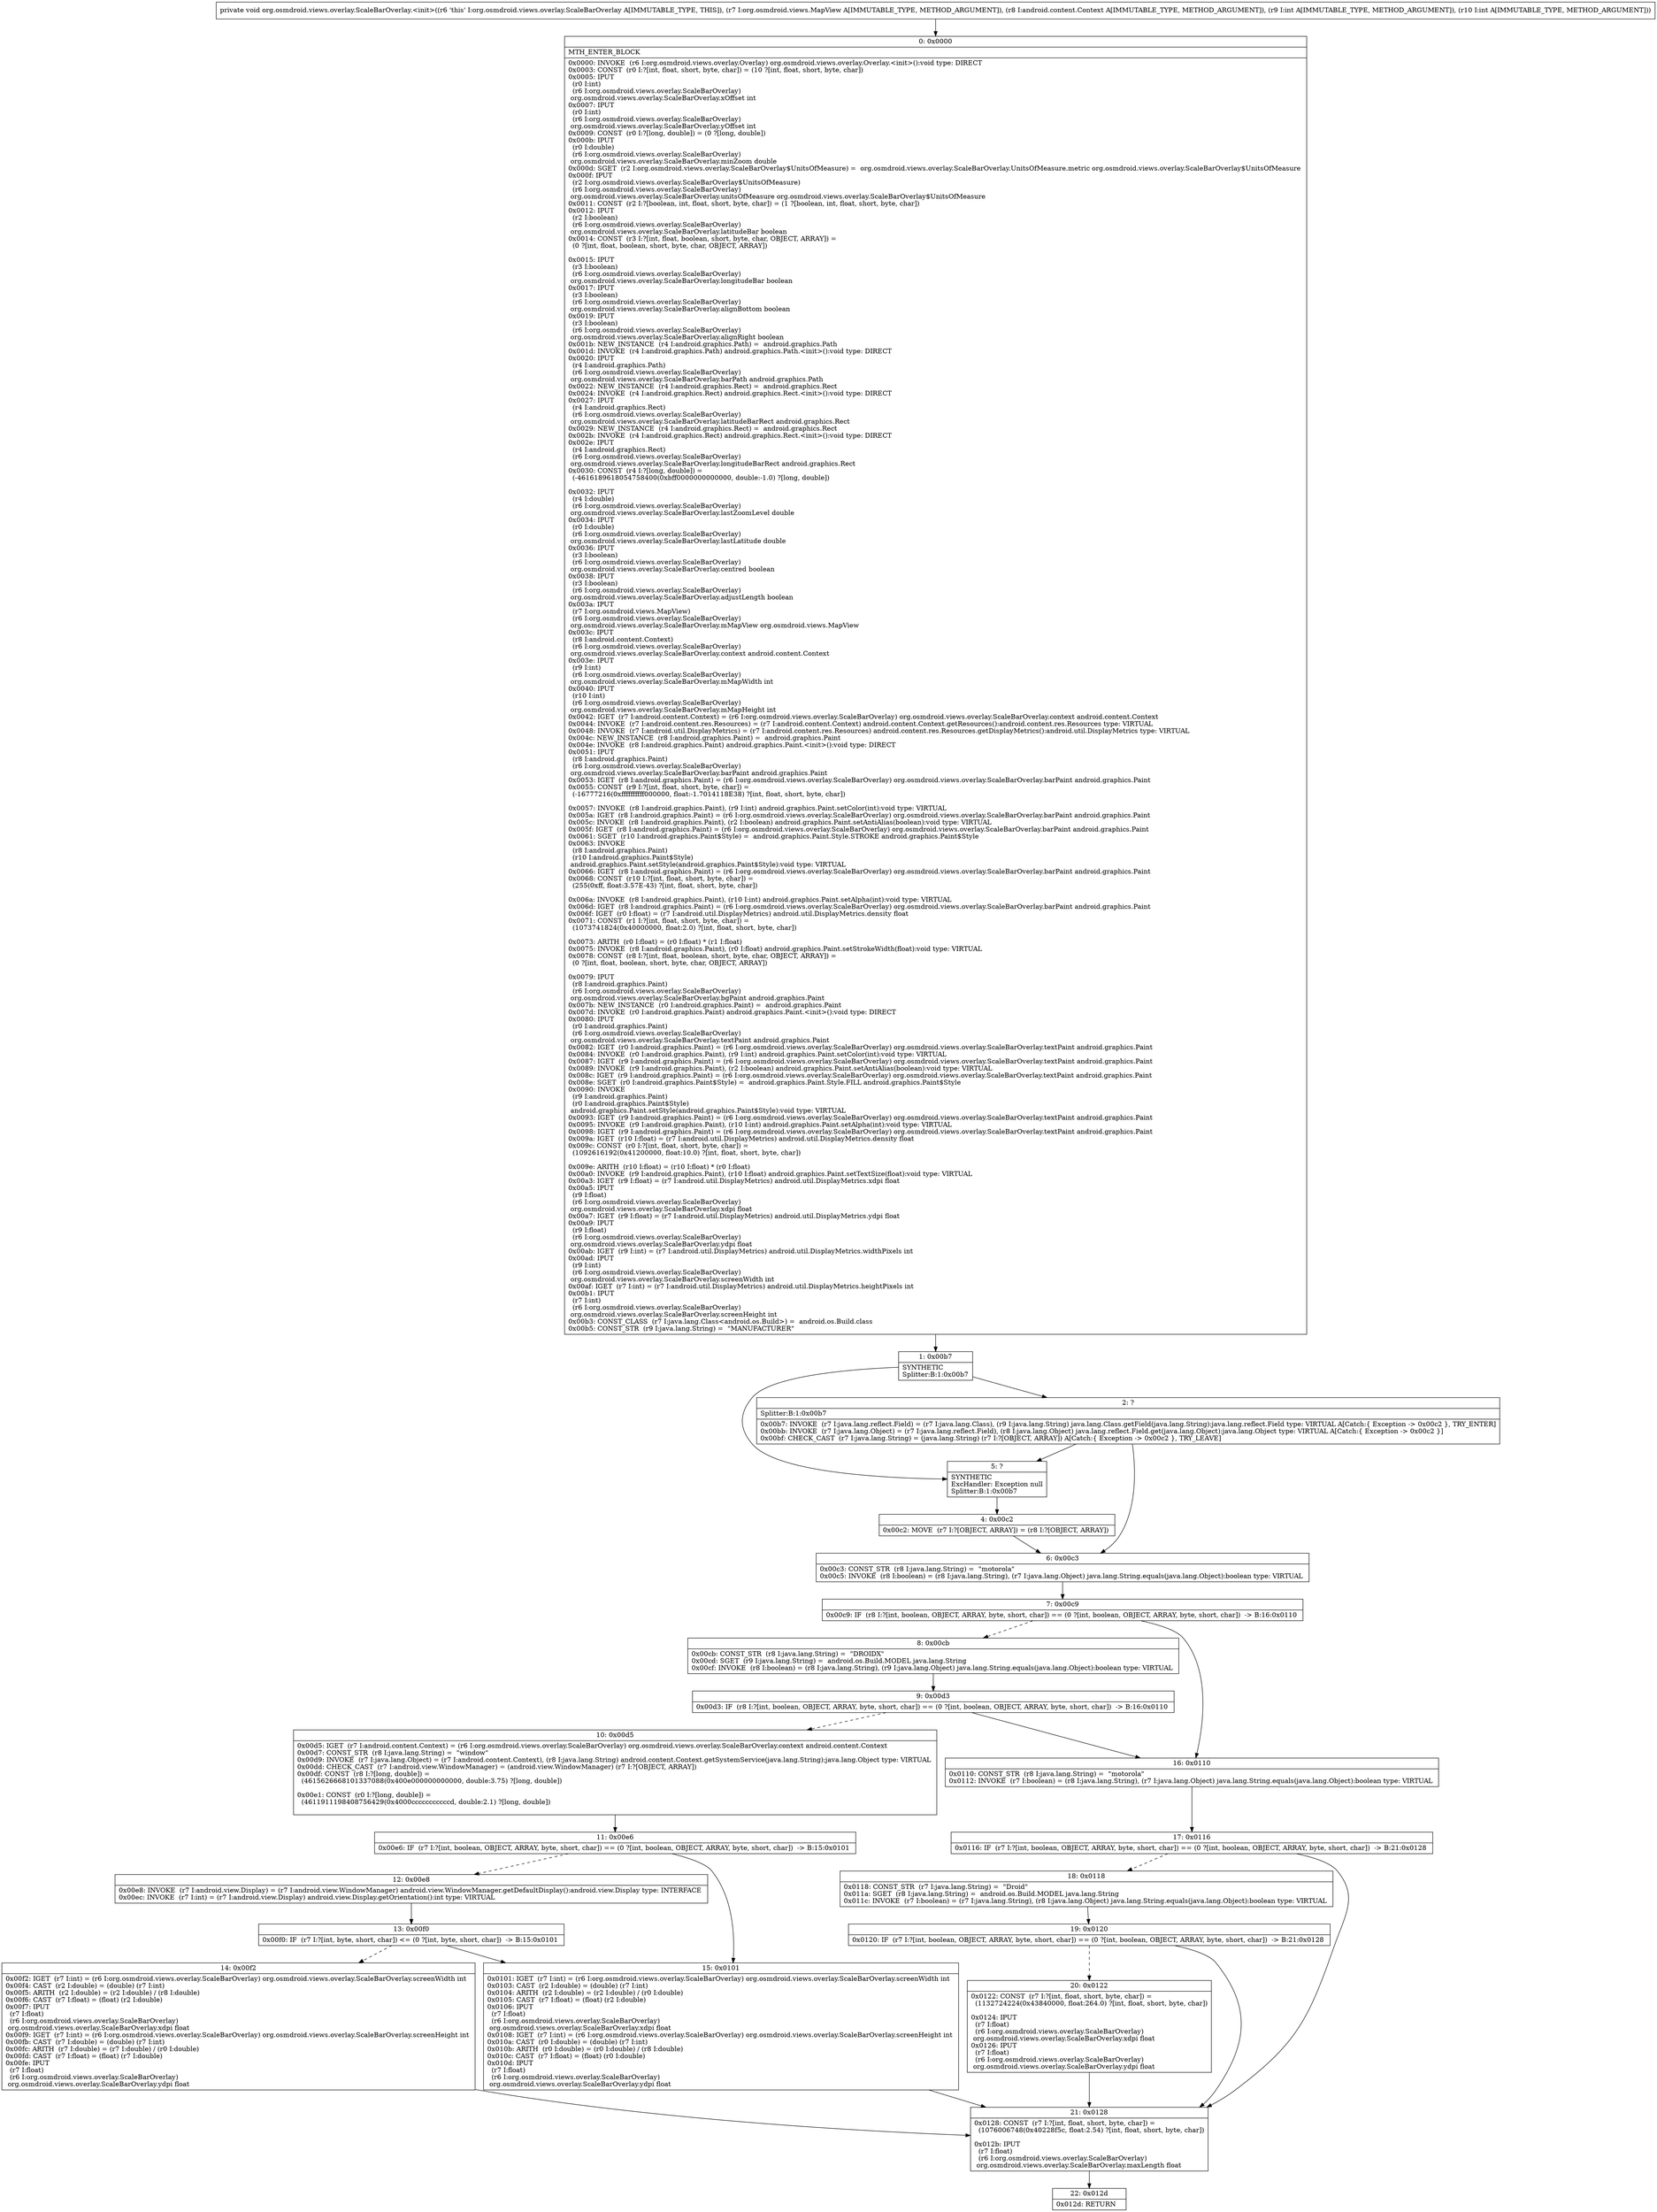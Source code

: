 digraph "CFG fororg.osmdroid.views.overlay.ScaleBarOverlay.\<init\>(Lorg\/osmdroid\/views\/MapView;Landroid\/content\/Context;II)V" {
Node_0 [shape=record,label="{0\:\ 0x0000|MTH_ENTER_BLOCK\l|0x0000: INVOKE  (r6 I:org.osmdroid.views.overlay.Overlay) org.osmdroid.views.overlay.Overlay.\<init\>():void type: DIRECT \l0x0003: CONST  (r0 I:?[int, float, short, byte, char]) = (10 ?[int, float, short, byte, char]) \l0x0005: IPUT  \l  (r0 I:int)\l  (r6 I:org.osmdroid.views.overlay.ScaleBarOverlay)\l org.osmdroid.views.overlay.ScaleBarOverlay.xOffset int \l0x0007: IPUT  \l  (r0 I:int)\l  (r6 I:org.osmdroid.views.overlay.ScaleBarOverlay)\l org.osmdroid.views.overlay.ScaleBarOverlay.yOffset int \l0x0009: CONST  (r0 I:?[long, double]) = (0 ?[long, double]) \l0x000b: IPUT  \l  (r0 I:double)\l  (r6 I:org.osmdroid.views.overlay.ScaleBarOverlay)\l org.osmdroid.views.overlay.ScaleBarOverlay.minZoom double \l0x000d: SGET  (r2 I:org.osmdroid.views.overlay.ScaleBarOverlay$UnitsOfMeasure) =  org.osmdroid.views.overlay.ScaleBarOverlay.UnitsOfMeasure.metric org.osmdroid.views.overlay.ScaleBarOverlay$UnitsOfMeasure \l0x000f: IPUT  \l  (r2 I:org.osmdroid.views.overlay.ScaleBarOverlay$UnitsOfMeasure)\l  (r6 I:org.osmdroid.views.overlay.ScaleBarOverlay)\l org.osmdroid.views.overlay.ScaleBarOverlay.unitsOfMeasure org.osmdroid.views.overlay.ScaleBarOverlay$UnitsOfMeasure \l0x0011: CONST  (r2 I:?[boolean, int, float, short, byte, char]) = (1 ?[boolean, int, float, short, byte, char]) \l0x0012: IPUT  \l  (r2 I:boolean)\l  (r6 I:org.osmdroid.views.overlay.ScaleBarOverlay)\l org.osmdroid.views.overlay.ScaleBarOverlay.latitudeBar boolean \l0x0014: CONST  (r3 I:?[int, float, boolean, short, byte, char, OBJECT, ARRAY]) = \l  (0 ?[int, float, boolean, short, byte, char, OBJECT, ARRAY])\l \l0x0015: IPUT  \l  (r3 I:boolean)\l  (r6 I:org.osmdroid.views.overlay.ScaleBarOverlay)\l org.osmdroid.views.overlay.ScaleBarOverlay.longitudeBar boolean \l0x0017: IPUT  \l  (r3 I:boolean)\l  (r6 I:org.osmdroid.views.overlay.ScaleBarOverlay)\l org.osmdroid.views.overlay.ScaleBarOverlay.alignBottom boolean \l0x0019: IPUT  \l  (r3 I:boolean)\l  (r6 I:org.osmdroid.views.overlay.ScaleBarOverlay)\l org.osmdroid.views.overlay.ScaleBarOverlay.alignRight boolean \l0x001b: NEW_INSTANCE  (r4 I:android.graphics.Path) =  android.graphics.Path \l0x001d: INVOKE  (r4 I:android.graphics.Path) android.graphics.Path.\<init\>():void type: DIRECT \l0x0020: IPUT  \l  (r4 I:android.graphics.Path)\l  (r6 I:org.osmdroid.views.overlay.ScaleBarOverlay)\l org.osmdroid.views.overlay.ScaleBarOverlay.barPath android.graphics.Path \l0x0022: NEW_INSTANCE  (r4 I:android.graphics.Rect) =  android.graphics.Rect \l0x0024: INVOKE  (r4 I:android.graphics.Rect) android.graphics.Rect.\<init\>():void type: DIRECT \l0x0027: IPUT  \l  (r4 I:android.graphics.Rect)\l  (r6 I:org.osmdroid.views.overlay.ScaleBarOverlay)\l org.osmdroid.views.overlay.ScaleBarOverlay.latitudeBarRect android.graphics.Rect \l0x0029: NEW_INSTANCE  (r4 I:android.graphics.Rect) =  android.graphics.Rect \l0x002b: INVOKE  (r4 I:android.graphics.Rect) android.graphics.Rect.\<init\>():void type: DIRECT \l0x002e: IPUT  \l  (r4 I:android.graphics.Rect)\l  (r6 I:org.osmdroid.views.overlay.ScaleBarOverlay)\l org.osmdroid.views.overlay.ScaleBarOverlay.longitudeBarRect android.graphics.Rect \l0x0030: CONST  (r4 I:?[long, double]) = \l  (\-4616189618054758400(0xbff0000000000000, double:\-1.0) ?[long, double])\l \l0x0032: IPUT  \l  (r4 I:double)\l  (r6 I:org.osmdroid.views.overlay.ScaleBarOverlay)\l org.osmdroid.views.overlay.ScaleBarOverlay.lastZoomLevel double \l0x0034: IPUT  \l  (r0 I:double)\l  (r6 I:org.osmdroid.views.overlay.ScaleBarOverlay)\l org.osmdroid.views.overlay.ScaleBarOverlay.lastLatitude double \l0x0036: IPUT  \l  (r3 I:boolean)\l  (r6 I:org.osmdroid.views.overlay.ScaleBarOverlay)\l org.osmdroid.views.overlay.ScaleBarOverlay.centred boolean \l0x0038: IPUT  \l  (r3 I:boolean)\l  (r6 I:org.osmdroid.views.overlay.ScaleBarOverlay)\l org.osmdroid.views.overlay.ScaleBarOverlay.adjustLength boolean \l0x003a: IPUT  \l  (r7 I:org.osmdroid.views.MapView)\l  (r6 I:org.osmdroid.views.overlay.ScaleBarOverlay)\l org.osmdroid.views.overlay.ScaleBarOverlay.mMapView org.osmdroid.views.MapView \l0x003c: IPUT  \l  (r8 I:android.content.Context)\l  (r6 I:org.osmdroid.views.overlay.ScaleBarOverlay)\l org.osmdroid.views.overlay.ScaleBarOverlay.context android.content.Context \l0x003e: IPUT  \l  (r9 I:int)\l  (r6 I:org.osmdroid.views.overlay.ScaleBarOverlay)\l org.osmdroid.views.overlay.ScaleBarOverlay.mMapWidth int \l0x0040: IPUT  \l  (r10 I:int)\l  (r6 I:org.osmdroid.views.overlay.ScaleBarOverlay)\l org.osmdroid.views.overlay.ScaleBarOverlay.mMapHeight int \l0x0042: IGET  (r7 I:android.content.Context) = (r6 I:org.osmdroid.views.overlay.ScaleBarOverlay) org.osmdroid.views.overlay.ScaleBarOverlay.context android.content.Context \l0x0044: INVOKE  (r7 I:android.content.res.Resources) = (r7 I:android.content.Context) android.content.Context.getResources():android.content.res.Resources type: VIRTUAL \l0x0048: INVOKE  (r7 I:android.util.DisplayMetrics) = (r7 I:android.content.res.Resources) android.content.res.Resources.getDisplayMetrics():android.util.DisplayMetrics type: VIRTUAL \l0x004c: NEW_INSTANCE  (r8 I:android.graphics.Paint) =  android.graphics.Paint \l0x004e: INVOKE  (r8 I:android.graphics.Paint) android.graphics.Paint.\<init\>():void type: DIRECT \l0x0051: IPUT  \l  (r8 I:android.graphics.Paint)\l  (r6 I:org.osmdroid.views.overlay.ScaleBarOverlay)\l org.osmdroid.views.overlay.ScaleBarOverlay.barPaint android.graphics.Paint \l0x0053: IGET  (r8 I:android.graphics.Paint) = (r6 I:org.osmdroid.views.overlay.ScaleBarOverlay) org.osmdroid.views.overlay.ScaleBarOverlay.barPaint android.graphics.Paint \l0x0055: CONST  (r9 I:?[int, float, short, byte, char]) = \l  (\-16777216(0xffffffffff000000, float:\-1.7014118E38) ?[int, float, short, byte, char])\l \l0x0057: INVOKE  (r8 I:android.graphics.Paint), (r9 I:int) android.graphics.Paint.setColor(int):void type: VIRTUAL \l0x005a: IGET  (r8 I:android.graphics.Paint) = (r6 I:org.osmdroid.views.overlay.ScaleBarOverlay) org.osmdroid.views.overlay.ScaleBarOverlay.barPaint android.graphics.Paint \l0x005c: INVOKE  (r8 I:android.graphics.Paint), (r2 I:boolean) android.graphics.Paint.setAntiAlias(boolean):void type: VIRTUAL \l0x005f: IGET  (r8 I:android.graphics.Paint) = (r6 I:org.osmdroid.views.overlay.ScaleBarOverlay) org.osmdroid.views.overlay.ScaleBarOverlay.barPaint android.graphics.Paint \l0x0061: SGET  (r10 I:android.graphics.Paint$Style) =  android.graphics.Paint.Style.STROKE android.graphics.Paint$Style \l0x0063: INVOKE  \l  (r8 I:android.graphics.Paint)\l  (r10 I:android.graphics.Paint$Style)\l android.graphics.Paint.setStyle(android.graphics.Paint$Style):void type: VIRTUAL \l0x0066: IGET  (r8 I:android.graphics.Paint) = (r6 I:org.osmdroid.views.overlay.ScaleBarOverlay) org.osmdroid.views.overlay.ScaleBarOverlay.barPaint android.graphics.Paint \l0x0068: CONST  (r10 I:?[int, float, short, byte, char]) = \l  (255(0xff, float:3.57E\-43) ?[int, float, short, byte, char])\l \l0x006a: INVOKE  (r8 I:android.graphics.Paint), (r10 I:int) android.graphics.Paint.setAlpha(int):void type: VIRTUAL \l0x006d: IGET  (r8 I:android.graphics.Paint) = (r6 I:org.osmdroid.views.overlay.ScaleBarOverlay) org.osmdroid.views.overlay.ScaleBarOverlay.barPaint android.graphics.Paint \l0x006f: IGET  (r0 I:float) = (r7 I:android.util.DisplayMetrics) android.util.DisplayMetrics.density float \l0x0071: CONST  (r1 I:?[int, float, short, byte, char]) = \l  (1073741824(0x40000000, float:2.0) ?[int, float, short, byte, char])\l \l0x0073: ARITH  (r0 I:float) = (r0 I:float) * (r1 I:float) \l0x0075: INVOKE  (r8 I:android.graphics.Paint), (r0 I:float) android.graphics.Paint.setStrokeWidth(float):void type: VIRTUAL \l0x0078: CONST  (r8 I:?[int, float, boolean, short, byte, char, OBJECT, ARRAY]) = \l  (0 ?[int, float, boolean, short, byte, char, OBJECT, ARRAY])\l \l0x0079: IPUT  \l  (r8 I:android.graphics.Paint)\l  (r6 I:org.osmdroid.views.overlay.ScaleBarOverlay)\l org.osmdroid.views.overlay.ScaleBarOverlay.bgPaint android.graphics.Paint \l0x007b: NEW_INSTANCE  (r0 I:android.graphics.Paint) =  android.graphics.Paint \l0x007d: INVOKE  (r0 I:android.graphics.Paint) android.graphics.Paint.\<init\>():void type: DIRECT \l0x0080: IPUT  \l  (r0 I:android.graphics.Paint)\l  (r6 I:org.osmdroid.views.overlay.ScaleBarOverlay)\l org.osmdroid.views.overlay.ScaleBarOverlay.textPaint android.graphics.Paint \l0x0082: IGET  (r0 I:android.graphics.Paint) = (r6 I:org.osmdroid.views.overlay.ScaleBarOverlay) org.osmdroid.views.overlay.ScaleBarOverlay.textPaint android.graphics.Paint \l0x0084: INVOKE  (r0 I:android.graphics.Paint), (r9 I:int) android.graphics.Paint.setColor(int):void type: VIRTUAL \l0x0087: IGET  (r9 I:android.graphics.Paint) = (r6 I:org.osmdroid.views.overlay.ScaleBarOverlay) org.osmdroid.views.overlay.ScaleBarOverlay.textPaint android.graphics.Paint \l0x0089: INVOKE  (r9 I:android.graphics.Paint), (r2 I:boolean) android.graphics.Paint.setAntiAlias(boolean):void type: VIRTUAL \l0x008c: IGET  (r9 I:android.graphics.Paint) = (r6 I:org.osmdroid.views.overlay.ScaleBarOverlay) org.osmdroid.views.overlay.ScaleBarOverlay.textPaint android.graphics.Paint \l0x008e: SGET  (r0 I:android.graphics.Paint$Style) =  android.graphics.Paint.Style.FILL android.graphics.Paint$Style \l0x0090: INVOKE  \l  (r9 I:android.graphics.Paint)\l  (r0 I:android.graphics.Paint$Style)\l android.graphics.Paint.setStyle(android.graphics.Paint$Style):void type: VIRTUAL \l0x0093: IGET  (r9 I:android.graphics.Paint) = (r6 I:org.osmdroid.views.overlay.ScaleBarOverlay) org.osmdroid.views.overlay.ScaleBarOverlay.textPaint android.graphics.Paint \l0x0095: INVOKE  (r9 I:android.graphics.Paint), (r10 I:int) android.graphics.Paint.setAlpha(int):void type: VIRTUAL \l0x0098: IGET  (r9 I:android.graphics.Paint) = (r6 I:org.osmdroid.views.overlay.ScaleBarOverlay) org.osmdroid.views.overlay.ScaleBarOverlay.textPaint android.graphics.Paint \l0x009a: IGET  (r10 I:float) = (r7 I:android.util.DisplayMetrics) android.util.DisplayMetrics.density float \l0x009c: CONST  (r0 I:?[int, float, short, byte, char]) = \l  (1092616192(0x41200000, float:10.0) ?[int, float, short, byte, char])\l \l0x009e: ARITH  (r10 I:float) = (r10 I:float) * (r0 I:float) \l0x00a0: INVOKE  (r9 I:android.graphics.Paint), (r10 I:float) android.graphics.Paint.setTextSize(float):void type: VIRTUAL \l0x00a3: IGET  (r9 I:float) = (r7 I:android.util.DisplayMetrics) android.util.DisplayMetrics.xdpi float \l0x00a5: IPUT  \l  (r9 I:float)\l  (r6 I:org.osmdroid.views.overlay.ScaleBarOverlay)\l org.osmdroid.views.overlay.ScaleBarOverlay.xdpi float \l0x00a7: IGET  (r9 I:float) = (r7 I:android.util.DisplayMetrics) android.util.DisplayMetrics.ydpi float \l0x00a9: IPUT  \l  (r9 I:float)\l  (r6 I:org.osmdroid.views.overlay.ScaleBarOverlay)\l org.osmdroid.views.overlay.ScaleBarOverlay.ydpi float \l0x00ab: IGET  (r9 I:int) = (r7 I:android.util.DisplayMetrics) android.util.DisplayMetrics.widthPixels int \l0x00ad: IPUT  \l  (r9 I:int)\l  (r6 I:org.osmdroid.views.overlay.ScaleBarOverlay)\l org.osmdroid.views.overlay.ScaleBarOverlay.screenWidth int \l0x00af: IGET  (r7 I:int) = (r7 I:android.util.DisplayMetrics) android.util.DisplayMetrics.heightPixels int \l0x00b1: IPUT  \l  (r7 I:int)\l  (r6 I:org.osmdroid.views.overlay.ScaleBarOverlay)\l org.osmdroid.views.overlay.ScaleBarOverlay.screenHeight int \l0x00b3: CONST_CLASS  (r7 I:java.lang.Class\<android.os.Build\>) =  android.os.Build.class \l0x00b5: CONST_STR  (r9 I:java.lang.String) =  \"MANUFACTURER\" \l}"];
Node_1 [shape=record,label="{1\:\ 0x00b7|SYNTHETIC\lSplitter:B:1:0x00b7\l}"];
Node_2 [shape=record,label="{2\:\ ?|Splitter:B:1:0x00b7\l|0x00b7: INVOKE  (r7 I:java.lang.reflect.Field) = (r7 I:java.lang.Class), (r9 I:java.lang.String) java.lang.Class.getField(java.lang.String):java.lang.reflect.Field type: VIRTUAL A[Catch:\{ Exception \-\> 0x00c2 \}, TRY_ENTER]\l0x00bb: INVOKE  (r7 I:java.lang.Object) = (r7 I:java.lang.reflect.Field), (r8 I:java.lang.Object) java.lang.reflect.Field.get(java.lang.Object):java.lang.Object type: VIRTUAL A[Catch:\{ Exception \-\> 0x00c2 \}]\l0x00bf: CHECK_CAST  (r7 I:java.lang.String) = (java.lang.String) (r7 I:?[OBJECT, ARRAY]) A[Catch:\{ Exception \-\> 0x00c2 \}, TRY_LEAVE]\l}"];
Node_4 [shape=record,label="{4\:\ 0x00c2|0x00c2: MOVE  (r7 I:?[OBJECT, ARRAY]) = (r8 I:?[OBJECT, ARRAY]) \l}"];
Node_5 [shape=record,label="{5\:\ ?|SYNTHETIC\lExcHandler: Exception null\lSplitter:B:1:0x00b7\l}"];
Node_6 [shape=record,label="{6\:\ 0x00c3|0x00c3: CONST_STR  (r8 I:java.lang.String) =  \"motorola\" \l0x00c5: INVOKE  (r8 I:boolean) = (r8 I:java.lang.String), (r7 I:java.lang.Object) java.lang.String.equals(java.lang.Object):boolean type: VIRTUAL \l}"];
Node_7 [shape=record,label="{7\:\ 0x00c9|0x00c9: IF  (r8 I:?[int, boolean, OBJECT, ARRAY, byte, short, char]) == (0 ?[int, boolean, OBJECT, ARRAY, byte, short, char])  \-\> B:16:0x0110 \l}"];
Node_8 [shape=record,label="{8\:\ 0x00cb|0x00cb: CONST_STR  (r8 I:java.lang.String) =  \"DROIDX\" \l0x00cd: SGET  (r9 I:java.lang.String) =  android.os.Build.MODEL java.lang.String \l0x00cf: INVOKE  (r8 I:boolean) = (r8 I:java.lang.String), (r9 I:java.lang.Object) java.lang.String.equals(java.lang.Object):boolean type: VIRTUAL \l}"];
Node_9 [shape=record,label="{9\:\ 0x00d3|0x00d3: IF  (r8 I:?[int, boolean, OBJECT, ARRAY, byte, short, char]) == (0 ?[int, boolean, OBJECT, ARRAY, byte, short, char])  \-\> B:16:0x0110 \l}"];
Node_10 [shape=record,label="{10\:\ 0x00d5|0x00d5: IGET  (r7 I:android.content.Context) = (r6 I:org.osmdroid.views.overlay.ScaleBarOverlay) org.osmdroid.views.overlay.ScaleBarOverlay.context android.content.Context \l0x00d7: CONST_STR  (r8 I:java.lang.String) =  \"window\" \l0x00d9: INVOKE  (r7 I:java.lang.Object) = (r7 I:android.content.Context), (r8 I:java.lang.String) android.content.Context.getSystemService(java.lang.String):java.lang.Object type: VIRTUAL \l0x00dd: CHECK_CAST  (r7 I:android.view.WindowManager) = (android.view.WindowManager) (r7 I:?[OBJECT, ARRAY]) \l0x00df: CONST  (r8 I:?[long, double]) = \l  (4615626668101337088(0x400e000000000000, double:3.75) ?[long, double])\l \l0x00e1: CONST  (r0 I:?[long, double]) = \l  (4611911198408756429(0x4000cccccccccccd, double:2.1) ?[long, double])\l \l}"];
Node_11 [shape=record,label="{11\:\ 0x00e6|0x00e6: IF  (r7 I:?[int, boolean, OBJECT, ARRAY, byte, short, char]) == (0 ?[int, boolean, OBJECT, ARRAY, byte, short, char])  \-\> B:15:0x0101 \l}"];
Node_12 [shape=record,label="{12\:\ 0x00e8|0x00e8: INVOKE  (r7 I:android.view.Display) = (r7 I:android.view.WindowManager) android.view.WindowManager.getDefaultDisplay():android.view.Display type: INTERFACE \l0x00ec: INVOKE  (r7 I:int) = (r7 I:android.view.Display) android.view.Display.getOrientation():int type: VIRTUAL \l}"];
Node_13 [shape=record,label="{13\:\ 0x00f0|0x00f0: IF  (r7 I:?[int, byte, short, char]) \<= (0 ?[int, byte, short, char])  \-\> B:15:0x0101 \l}"];
Node_14 [shape=record,label="{14\:\ 0x00f2|0x00f2: IGET  (r7 I:int) = (r6 I:org.osmdroid.views.overlay.ScaleBarOverlay) org.osmdroid.views.overlay.ScaleBarOverlay.screenWidth int \l0x00f4: CAST  (r2 I:double) = (double) (r7 I:int) \l0x00f5: ARITH  (r2 I:double) = (r2 I:double) \/ (r8 I:double) \l0x00f6: CAST  (r7 I:float) = (float) (r2 I:double) \l0x00f7: IPUT  \l  (r7 I:float)\l  (r6 I:org.osmdroid.views.overlay.ScaleBarOverlay)\l org.osmdroid.views.overlay.ScaleBarOverlay.xdpi float \l0x00f9: IGET  (r7 I:int) = (r6 I:org.osmdroid.views.overlay.ScaleBarOverlay) org.osmdroid.views.overlay.ScaleBarOverlay.screenHeight int \l0x00fb: CAST  (r7 I:double) = (double) (r7 I:int) \l0x00fc: ARITH  (r7 I:double) = (r7 I:double) \/ (r0 I:double) \l0x00fd: CAST  (r7 I:float) = (float) (r7 I:double) \l0x00fe: IPUT  \l  (r7 I:float)\l  (r6 I:org.osmdroid.views.overlay.ScaleBarOverlay)\l org.osmdroid.views.overlay.ScaleBarOverlay.ydpi float \l}"];
Node_15 [shape=record,label="{15\:\ 0x0101|0x0101: IGET  (r7 I:int) = (r6 I:org.osmdroid.views.overlay.ScaleBarOverlay) org.osmdroid.views.overlay.ScaleBarOverlay.screenWidth int \l0x0103: CAST  (r2 I:double) = (double) (r7 I:int) \l0x0104: ARITH  (r2 I:double) = (r2 I:double) \/ (r0 I:double) \l0x0105: CAST  (r7 I:float) = (float) (r2 I:double) \l0x0106: IPUT  \l  (r7 I:float)\l  (r6 I:org.osmdroid.views.overlay.ScaleBarOverlay)\l org.osmdroid.views.overlay.ScaleBarOverlay.xdpi float \l0x0108: IGET  (r7 I:int) = (r6 I:org.osmdroid.views.overlay.ScaleBarOverlay) org.osmdroid.views.overlay.ScaleBarOverlay.screenHeight int \l0x010a: CAST  (r0 I:double) = (double) (r7 I:int) \l0x010b: ARITH  (r0 I:double) = (r0 I:double) \/ (r8 I:double) \l0x010c: CAST  (r7 I:float) = (float) (r0 I:double) \l0x010d: IPUT  \l  (r7 I:float)\l  (r6 I:org.osmdroid.views.overlay.ScaleBarOverlay)\l org.osmdroid.views.overlay.ScaleBarOverlay.ydpi float \l}"];
Node_16 [shape=record,label="{16\:\ 0x0110|0x0110: CONST_STR  (r8 I:java.lang.String) =  \"motorola\" \l0x0112: INVOKE  (r7 I:boolean) = (r8 I:java.lang.String), (r7 I:java.lang.Object) java.lang.String.equals(java.lang.Object):boolean type: VIRTUAL \l}"];
Node_17 [shape=record,label="{17\:\ 0x0116|0x0116: IF  (r7 I:?[int, boolean, OBJECT, ARRAY, byte, short, char]) == (0 ?[int, boolean, OBJECT, ARRAY, byte, short, char])  \-\> B:21:0x0128 \l}"];
Node_18 [shape=record,label="{18\:\ 0x0118|0x0118: CONST_STR  (r7 I:java.lang.String) =  \"Droid\" \l0x011a: SGET  (r8 I:java.lang.String) =  android.os.Build.MODEL java.lang.String \l0x011c: INVOKE  (r7 I:boolean) = (r7 I:java.lang.String), (r8 I:java.lang.Object) java.lang.String.equals(java.lang.Object):boolean type: VIRTUAL \l}"];
Node_19 [shape=record,label="{19\:\ 0x0120|0x0120: IF  (r7 I:?[int, boolean, OBJECT, ARRAY, byte, short, char]) == (0 ?[int, boolean, OBJECT, ARRAY, byte, short, char])  \-\> B:21:0x0128 \l}"];
Node_20 [shape=record,label="{20\:\ 0x0122|0x0122: CONST  (r7 I:?[int, float, short, byte, char]) = \l  (1132724224(0x43840000, float:264.0) ?[int, float, short, byte, char])\l \l0x0124: IPUT  \l  (r7 I:float)\l  (r6 I:org.osmdroid.views.overlay.ScaleBarOverlay)\l org.osmdroid.views.overlay.ScaleBarOverlay.xdpi float \l0x0126: IPUT  \l  (r7 I:float)\l  (r6 I:org.osmdroid.views.overlay.ScaleBarOverlay)\l org.osmdroid.views.overlay.ScaleBarOverlay.ydpi float \l}"];
Node_21 [shape=record,label="{21\:\ 0x0128|0x0128: CONST  (r7 I:?[int, float, short, byte, char]) = \l  (1076006748(0x40228f5c, float:2.54) ?[int, float, short, byte, char])\l \l0x012b: IPUT  \l  (r7 I:float)\l  (r6 I:org.osmdroid.views.overlay.ScaleBarOverlay)\l org.osmdroid.views.overlay.ScaleBarOverlay.maxLength float \l}"];
Node_22 [shape=record,label="{22\:\ 0x012d|0x012d: RETURN   \l}"];
MethodNode[shape=record,label="{private void org.osmdroid.views.overlay.ScaleBarOverlay.\<init\>((r6 'this' I:org.osmdroid.views.overlay.ScaleBarOverlay A[IMMUTABLE_TYPE, THIS]), (r7 I:org.osmdroid.views.MapView A[IMMUTABLE_TYPE, METHOD_ARGUMENT]), (r8 I:android.content.Context A[IMMUTABLE_TYPE, METHOD_ARGUMENT]), (r9 I:int A[IMMUTABLE_TYPE, METHOD_ARGUMENT]), (r10 I:int A[IMMUTABLE_TYPE, METHOD_ARGUMENT])) }"];
MethodNode -> Node_0;
Node_0 -> Node_1;
Node_1 -> Node_2;
Node_1 -> Node_5;
Node_2 -> Node_5;
Node_2 -> Node_6;
Node_4 -> Node_6;
Node_5 -> Node_4;
Node_6 -> Node_7;
Node_7 -> Node_8[style=dashed];
Node_7 -> Node_16;
Node_8 -> Node_9;
Node_9 -> Node_10[style=dashed];
Node_9 -> Node_16;
Node_10 -> Node_11;
Node_11 -> Node_12[style=dashed];
Node_11 -> Node_15;
Node_12 -> Node_13;
Node_13 -> Node_14[style=dashed];
Node_13 -> Node_15;
Node_14 -> Node_21;
Node_15 -> Node_21;
Node_16 -> Node_17;
Node_17 -> Node_18[style=dashed];
Node_17 -> Node_21;
Node_18 -> Node_19;
Node_19 -> Node_20[style=dashed];
Node_19 -> Node_21;
Node_20 -> Node_21;
Node_21 -> Node_22;
}

